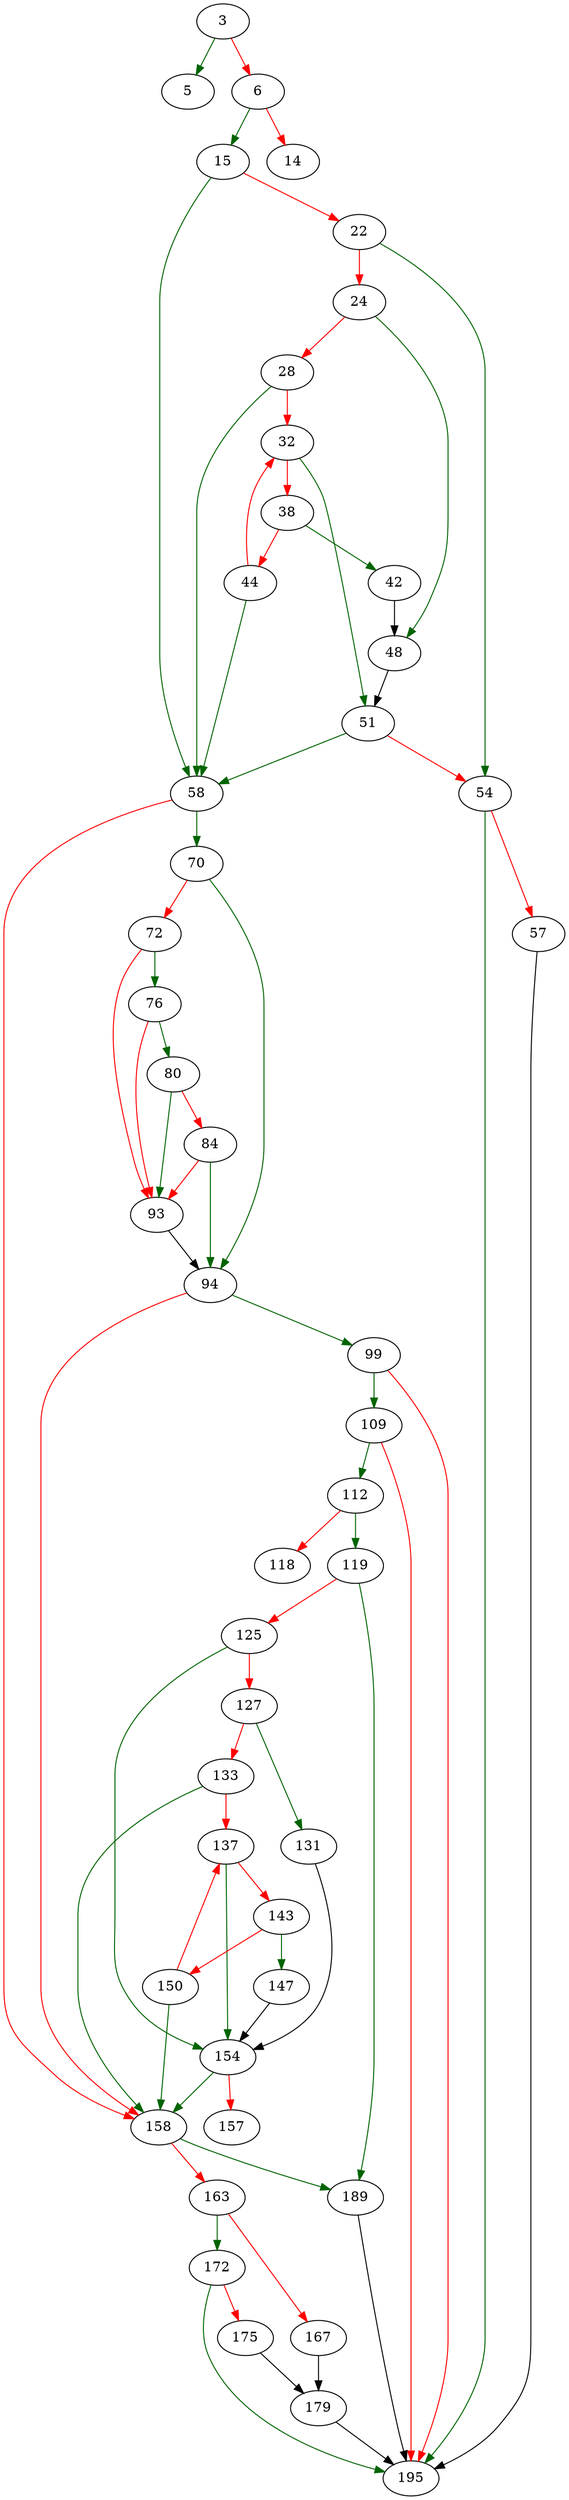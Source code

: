 strict digraph "hash_insert_if_absent" {
	// Node definitions.
	3 [entry=true];
	5;
	6;
	15;
	14;
	58;
	22;
	54;
	24;
	48;
	28;
	32;
	51;
	38;
	42;
	44;
	195;
	57;
	70;
	158;
	94;
	72;
	76;
	93;
	80;
	84;
	99;
	109;
	112;
	119;
	118;
	189;
	125;
	154;
	127;
	131;
	133;
	137;
	143;
	147;
	150;
	157;
	163;
	172;
	167;
	179;
	175;

	// Edge definitions.
	3 -> 5 [
		color=darkgreen
		cond=true
	];
	3 -> 6 [
		color=red
		cond=false
	];
	6 -> 15 [
		color=darkgreen
		cond=true
	];
	6 -> 14 [
		color=red
		cond=false
	];
	15 -> 58 [
		color=darkgreen
		cond=true
	];
	15 -> 22 [
		color=red
		cond=false
	];
	58 -> 70 [
		color=darkgreen
		cond=true
	];
	58 -> 158 [
		color=red
		cond=false
	];
	22 -> 54 [
		color=darkgreen
		cond=true
	];
	22 -> 24 [
		color=red
		cond=false
	];
	54 -> 195 [
		color=darkgreen
		cond=true
	];
	54 -> 57 [
		color=red
		cond=false
	];
	24 -> 48 [
		color=darkgreen
		cond=true
	];
	24 -> 28 [
		color=red
		cond=false
	];
	48 -> 51;
	28 -> 58 [
		color=darkgreen
		cond=true
	];
	28 -> 32 [
		color=red
		cond=false
	];
	32 -> 51 [
		color=darkgreen
		cond=true
	];
	32 -> 38 [
		color=red
		cond=false
	];
	51 -> 58 [
		color=darkgreen
		cond=true
	];
	51 -> 54 [
		color=red
		cond=false
	];
	38 -> 42 [
		color=darkgreen
		cond=true
	];
	38 -> 44 [
		color=red
		cond=false
	];
	42 -> 48;
	44 -> 58 [
		color=darkgreen
		cond=true
	];
	44 -> 32 [
		color=red
		cond=false
	];
	57 -> 195;
	70 -> 94 [
		color=darkgreen
		cond=true
	];
	70 -> 72 [
		color=red
		cond=false
	];
	158 -> 189 [
		color=darkgreen
		cond=true
	];
	158 -> 163 [
		color=red
		cond=false
	];
	94 -> 158 [
		color=red
		cond=false
	];
	94 -> 99 [
		color=darkgreen
		cond=true
	];
	72 -> 76 [
		color=darkgreen
		cond=true
	];
	72 -> 93 [
		color=red
		cond=false
	];
	76 -> 93 [
		color=red
		cond=false
	];
	76 -> 80 [
		color=darkgreen
		cond=true
	];
	93 -> 94;
	80 -> 93 [
		color=darkgreen
		cond=true
	];
	80 -> 84 [
		color=red
		cond=false
	];
	84 -> 94 [
		color=darkgreen
		cond=true
	];
	84 -> 93 [
		color=red
		cond=false
	];
	99 -> 195 [
		color=red
		cond=false
	];
	99 -> 109 [
		color=darkgreen
		cond=true
	];
	109 -> 195 [
		color=red
		cond=false
	];
	109 -> 112 [
		color=darkgreen
		cond=true
	];
	112 -> 119 [
		color=darkgreen
		cond=true
	];
	112 -> 118 [
		color=red
		cond=false
	];
	119 -> 189 [
		color=darkgreen
		cond=true
	];
	119 -> 125 [
		color=red
		cond=false
	];
	189 -> 195;
	125 -> 154 [
		color=darkgreen
		cond=true
	];
	125 -> 127 [
		color=red
		cond=false
	];
	154 -> 158 [
		color=darkgreen
		cond=true
	];
	154 -> 157 [
		color=red
		cond=false
	];
	127 -> 131 [
		color=darkgreen
		cond=true
	];
	127 -> 133 [
		color=red
		cond=false
	];
	131 -> 154;
	133 -> 158 [
		color=darkgreen
		cond=true
	];
	133 -> 137 [
		color=red
		cond=false
	];
	137 -> 154 [
		color=darkgreen
		cond=true
	];
	137 -> 143 [
		color=red
		cond=false
	];
	143 -> 147 [
		color=darkgreen
		cond=true
	];
	143 -> 150 [
		color=red
		cond=false
	];
	147 -> 154;
	150 -> 158 [
		color=darkgreen
		cond=true
	];
	150 -> 137 [
		color=red
		cond=false
	];
	163 -> 172 [
		color=darkgreen
		cond=true
	];
	163 -> 167 [
		color=red
		cond=false
	];
	172 -> 195 [
		color=darkgreen
		cond=true
	];
	172 -> 175 [
		color=red
		cond=false
	];
	167 -> 179;
	179 -> 195;
	175 -> 179;
}